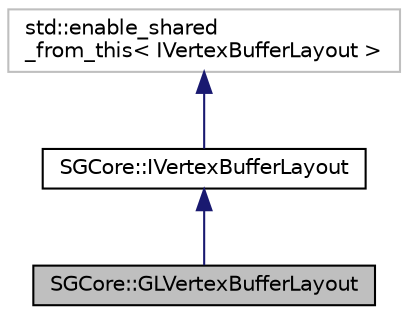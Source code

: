 digraph "SGCore::GLVertexBufferLayout"
{
 // LATEX_PDF_SIZE
  edge [fontname="Helvetica",fontsize="10",labelfontname="Helvetica",labelfontsize="10"];
  node [fontname="Helvetica",fontsize="10",shape=record];
  Node1 [label="SGCore::GLVertexBufferLayout",height=0.2,width=0.4,color="black", fillcolor="grey75", style="filled", fontcolor="black",tooltip=" "];
  Node2 -> Node1 [dir="back",color="midnightblue",fontsize="10",style="solid",fontname="Helvetica"];
  Node2 [label="SGCore::IVertexBufferLayout",height=0.2,width=0.4,color="black", fillcolor="white", style="filled",URL="$classSGCore_1_1IVertexBufferLayout.html",tooltip=" "];
  Node3 -> Node2 [dir="back",color="midnightblue",fontsize="10",style="solid",fontname="Helvetica"];
  Node3 [label="std::enable_shared\l_from_this\< IVertexBufferLayout \>",height=0.2,width=0.4,color="grey75", fillcolor="white", style="filled",tooltip=" "];
}
